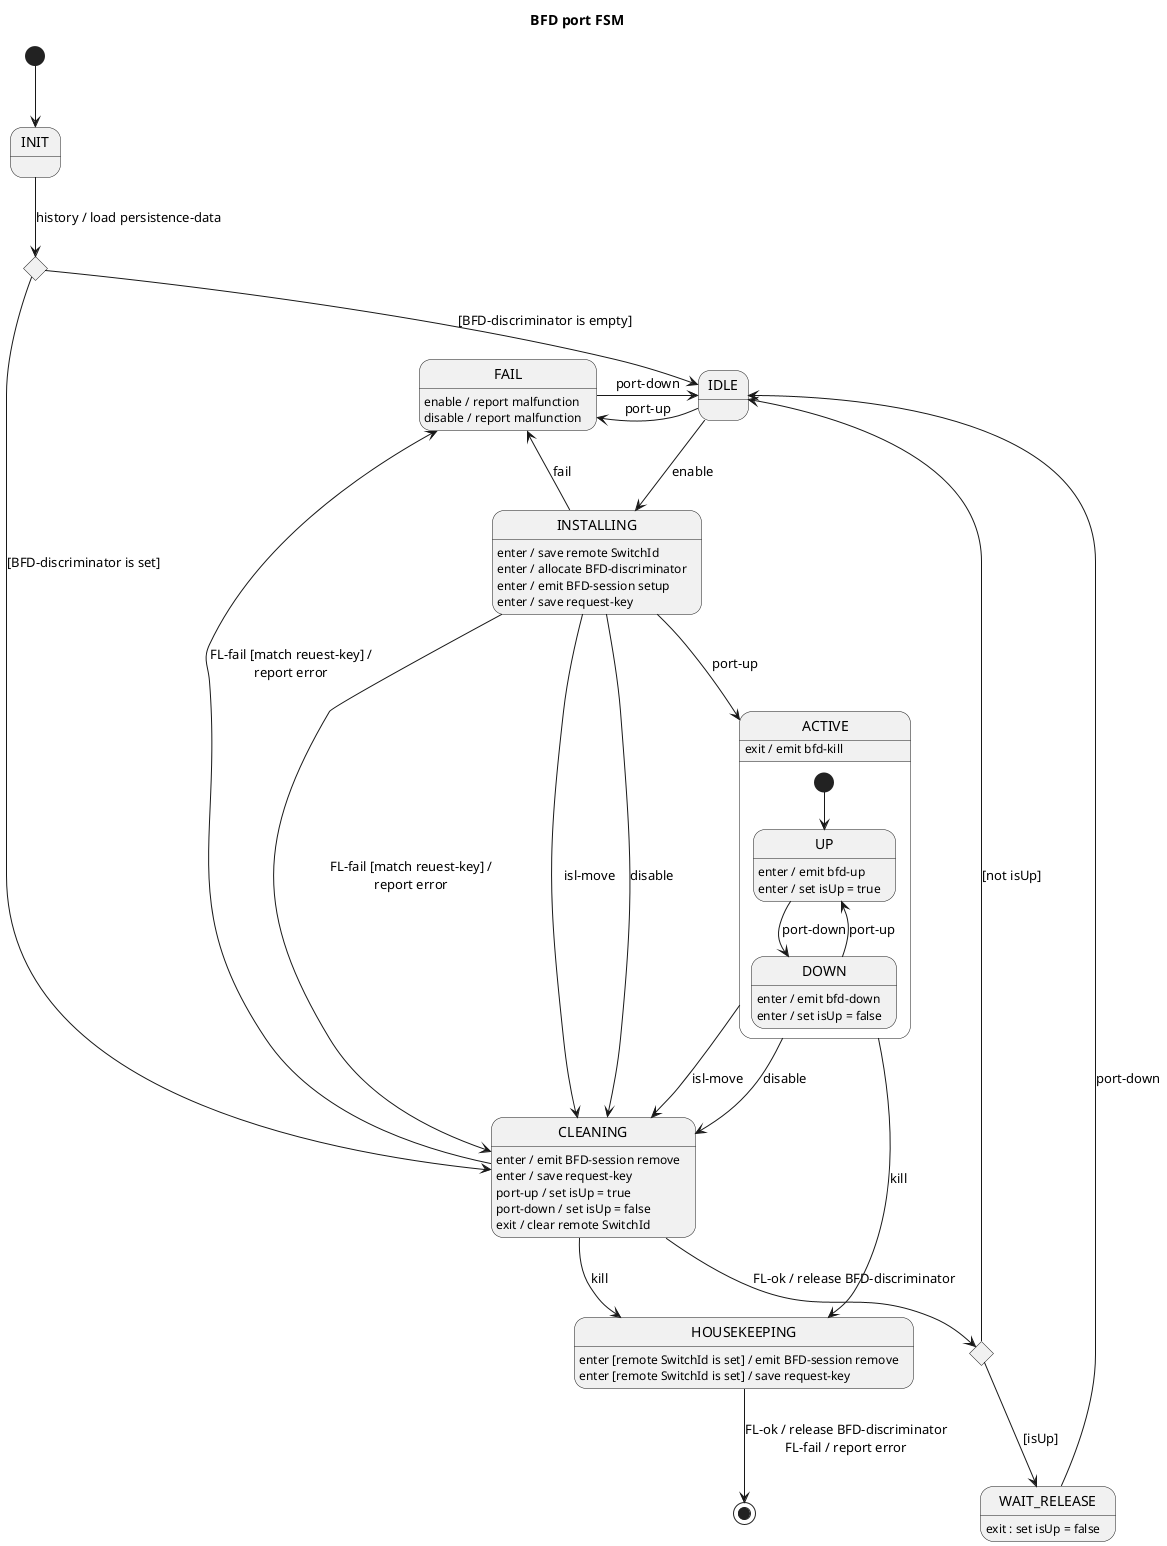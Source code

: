 Internal data
* BFD-discriminator
* isUp (initial false)

Internal signals
* fail

Input signals
* port-up
* port-down
* enable (ISL-FSM)
* disable (ISL-FSM)
* FL-ok (worker)
* FL-fail (worker)
* FL-timeout (worker)
* isl-move (ISL-FSM)

Output signals
* bfd-up
* bfd-down
* bfd-kill

@startuml
title BFD port FSM

[*] --> INIT

state initChoice <<choice>>
INIT --> initChoice : history / load persistence-data

initChoice --> IDLE : [BFD-discriminator is empty]
initChoice --> CLEANING : [BFD-discriminator is set]

IDLE --> INSTALLING : enable
IDLE -l-> FAIL : port-up

INSTALLING --> ACTIVE : port-up
INSTALLING --> CLEANING : FL-fail [match reuest-key] /\nreport error
INSTALLING --> CLEANING : isl-move
INSTALLING --> CLEANING : disable
INSTALLING --> FAIL : fail
INSTALLING : enter / save remote SwitchId
INSTALLING : enter / allocate BFD-discriminator
INSTALLING : enter / emit BFD-session setup
INSTALLING : enter / save request-key

state cleaningChoice <<choice>>

CLEANING --> cleaningChoice : FL-ok / release BFD-discriminator
CLEANING --> FAIL : FL-fail [match reuest-key] /\nreport error
CLEANING --> HOUSEKEEPING : kill
CLEANING : enter / emit BFD-session remove
CLEANING : enter / save request-key
CLEANING : port-up / set isUp = true
CLEANING : port-down / set isUp = false
CLEANING : exit / clear remote SwitchId

cleaningChoice --> IDLE : [not isUp]
cleaningChoice --> WAIT_RELEASE : [isUp]

WAIT_RELEASE --> IDLE : port-down
WAIT_RELEASE : exit : set isUp = false

state ACTIVE {
    [*] --> UP

    UP --> DOWN : port-down
    UP : enter / emit bfd-up
    UP : enter / set isUp = true

    DOWN --> UP : port-up
    DOWN : enter / emit bfd-down
    DOWN : enter / set isUp = false
}
ACTIVE --> CLEANING : isl-move
ACTIVE --> CLEANING : disable
ACTIVE --> HOUSEKEEPING : kill
ACTIVE : exit / emit bfd-kill

HOUSEKEEPING : enter [remote SwitchId is set] / emit BFD-session remove
HOUSEKEEPING : enter [remote SwitchId is set] / save request-key
HOUSEKEEPING --> [*] : FL-ok / release BFD-discriminator\nFL-fail / report error

FAIL -r-> IDLE : port-down
FAIL : enable / report malfunction
FAIL : disable / report malfunction

@enduml
